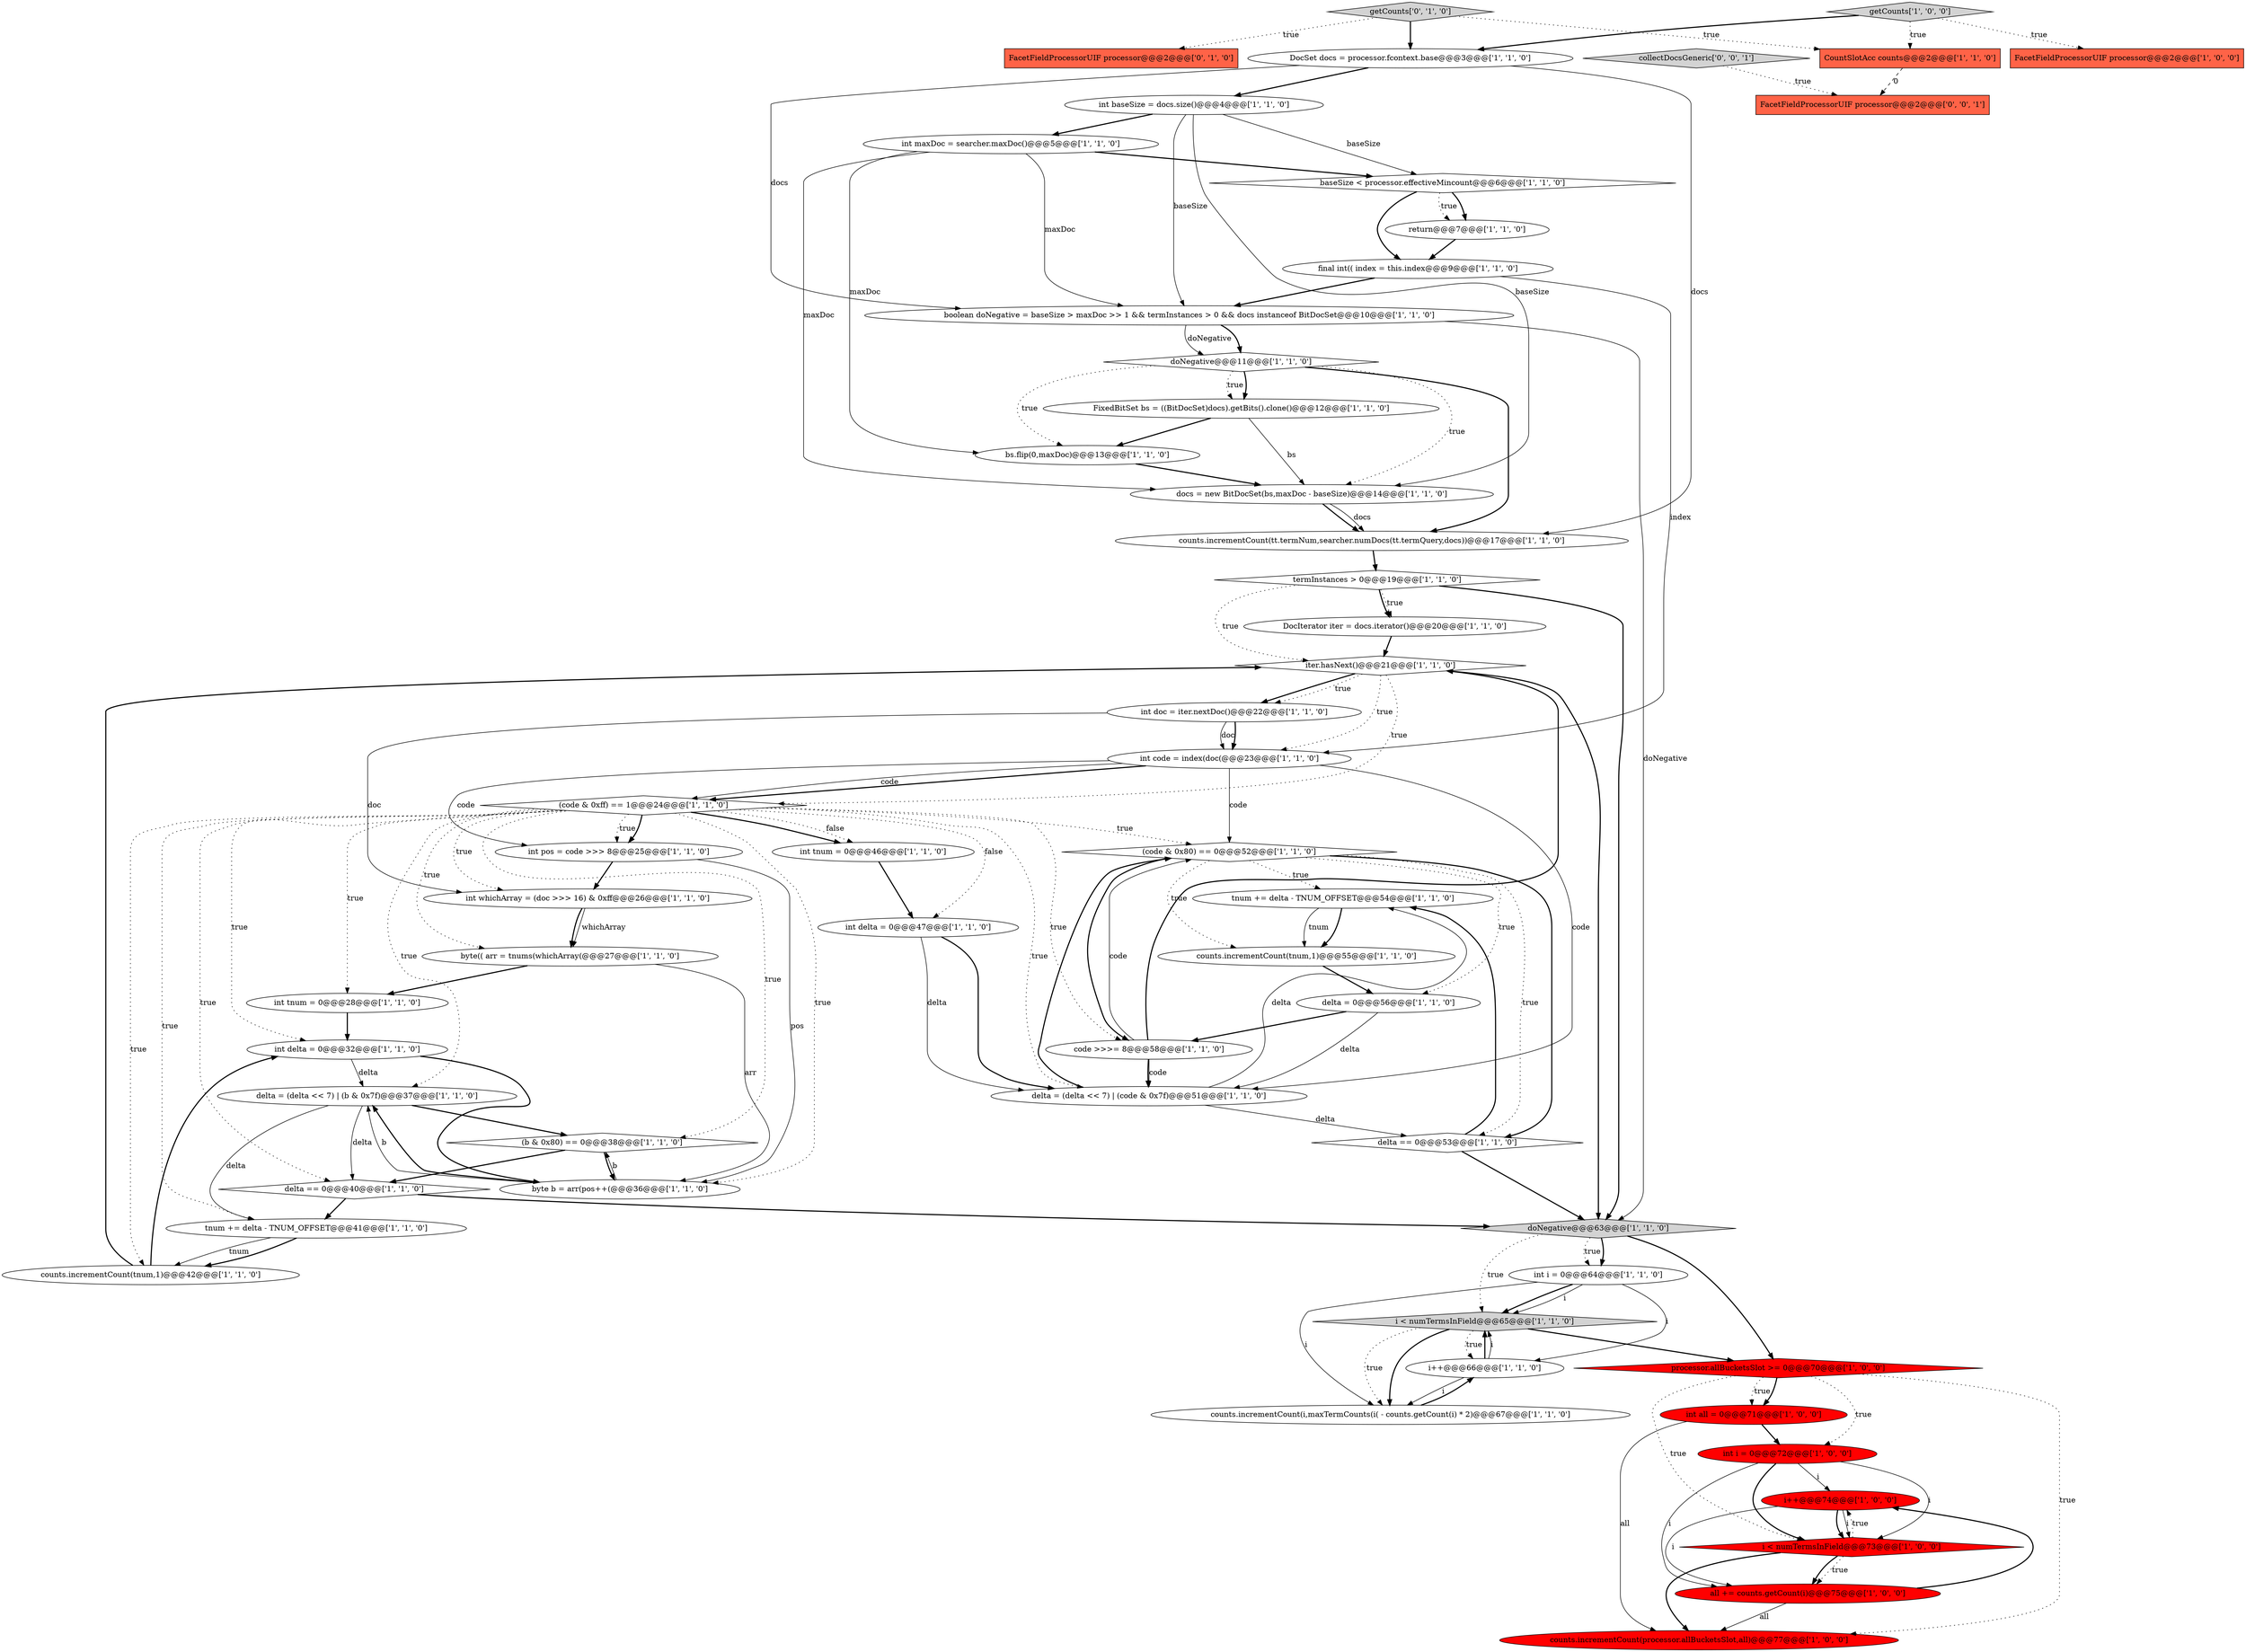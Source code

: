 digraph {
27 [style = filled, label = "int maxDoc = searcher.maxDoc()@@@5@@@['1', '1', '0']", fillcolor = white, shape = ellipse image = "AAA0AAABBB1BBB"];
21 [style = filled, label = "delta = (delta << 7) | (b & 0x7f)@@@37@@@['1', '1', '0']", fillcolor = white, shape = ellipse image = "AAA0AAABBB1BBB"];
28 [style = filled, label = "termInstances > 0@@@19@@@['1', '1', '0']", fillcolor = white, shape = diamond image = "AAA0AAABBB1BBB"];
7 [style = filled, label = "doNegative@@@63@@@['1', '1', '0']", fillcolor = lightgray, shape = diamond image = "AAA0AAABBB1BBB"];
19 [style = filled, label = "i < numTermsInField@@@65@@@['1', '1', '0']", fillcolor = lightgray, shape = diamond image = "AAA0AAABBB1BBB"];
16 [style = filled, label = "tnum += delta - TNUM_OFFSET@@@54@@@['1', '1', '0']", fillcolor = white, shape = ellipse image = "AAA0AAABBB1BBB"];
20 [style = filled, label = "(code & 0x80) == 0@@@52@@@['1', '1', '0']", fillcolor = white, shape = diamond image = "AAA0AAABBB1BBB"];
45 [style = filled, label = "int pos = code >>> 8@@@25@@@['1', '1', '0']", fillcolor = white, shape = ellipse image = "AAA0AAABBB1BBB"];
6 [style = filled, label = "doNegative@@@11@@@['1', '1', '0']", fillcolor = white, shape = diamond image = "AAA0AAABBB1BBB"];
9 [style = filled, label = "i++@@@74@@@['1', '0', '0']", fillcolor = red, shape = ellipse image = "AAA1AAABBB1BBB"];
43 [style = filled, label = "delta = (delta << 7) | (code & 0x7f)@@@51@@@['1', '1', '0']", fillcolor = white, shape = ellipse image = "AAA0AAABBB1BBB"];
10 [style = filled, label = "all += counts.getCount(i)@@@75@@@['1', '0', '0']", fillcolor = red, shape = ellipse image = "AAA1AAABBB1BBB"];
31 [style = filled, label = "tnum += delta - TNUM_OFFSET@@@41@@@['1', '1', '0']", fillcolor = white, shape = ellipse image = "AAA0AAABBB1BBB"];
12 [style = filled, label = "code >>>= 8@@@58@@@['1', '1', '0']", fillcolor = white, shape = ellipse image = "AAA0AAABBB1BBB"];
23 [style = filled, label = "FixedBitSet bs = ((BitDocSet)docs).getBits().clone()@@@12@@@['1', '1', '0']", fillcolor = white, shape = ellipse image = "AAA0AAABBB1BBB"];
22 [style = filled, label = "final int(( index = this.index@@@9@@@['1', '1', '0']", fillcolor = white, shape = ellipse image = "AAA0AAABBB1BBB"];
5 [style = filled, label = "bs.flip(0,maxDoc)@@@13@@@['1', '1', '0']", fillcolor = white, shape = ellipse image = "AAA0AAABBB1BBB"];
41 [style = filled, label = "counts.incrementCount(tt.termNum,searcher.numDocs(tt.termQuery,docs))@@@17@@@['1', '1', '0']", fillcolor = white, shape = ellipse image = "AAA0AAABBB1BBB"];
17 [style = filled, label = "int whichArray = (doc >>> 16) & 0xff@@@26@@@['1', '1', '0']", fillcolor = white, shape = ellipse image = "AAA0AAABBB1BBB"];
24 [style = filled, label = "int doc = iter.nextDoc()@@@22@@@['1', '1', '0']", fillcolor = white, shape = ellipse image = "AAA0AAABBB1BBB"];
53 [style = filled, label = "FacetFieldProcessorUIF processor@@@2@@@['0', '1', '0']", fillcolor = tomato, shape = box image = "AAA0AAABBB2BBB"];
36 [style = filled, label = "return@@@7@@@['1', '1', '0']", fillcolor = white, shape = ellipse image = "AAA0AAABBB1BBB"];
39 [style = filled, label = "int all = 0@@@71@@@['1', '0', '0']", fillcolor = red, shape = ellipse image = "AAA1AAABBB1BBB"];
42 [style = filled, label = "i++@@@66@@@['1', '1', '0']", fillcolor = white, shape = ellipse image = "AAA0AAABBB1BBB"];
33 [style = filled, label = "int tnum = 0@@@28@@@['1', '1', '0']", fillcolor = white, shape = ellipse image = "AAA0AAABBB1BBB"];
25 [style = filled, label = "DocSet docs = processor.fcontext.base@@@3@@@['1', '1', '0']", fillcolor = white, shape = ellipse image = "AAA0AAABBB1BBB"];
40 [style = filled, label = "byte(( arr = tnums(whichArray(@@@27@@@['1', '1', '0']", fillcolor = white, shape = ellipse image = "AAA0AAABBB1BBB"];
55 [style = filled, label = "FacetFieldProcessorUIF processor@@@2@@@['0', '0', '1']", fillcolor = tomato, shape = box image = "AAA0AAABBB3BBB"];
49 [style = filled, label = "counts.incrementCount(tnum,1)@@@42@@@['1', '1', '0']", fillcolor = white, shape = ellipse image = "AAA0AAABBB1BBB"];
38 [style = filled, label = "int i = 0@@@72@@@['1', '0', '0']", fillcolor = red, shape = ellipse image = "AAA1AAABBB1BBB"];
30 [style = filled, label = "iter.hasNext()@@@21@@@['1', '1', '0']", fillcolor = white, shape = diamond image = "AAA0AAABBB1BBB"];
13 [style = filled, label = "baseSize < processor.effectiveMincount@@@6@@@['1', '1', '0']", fillcolor = white, shape = diamond image = "AAA0AAABBB1BBB"];
26 [style = filled, label = "boolean doNegative = baseSize > maxDoc >> 1 && termInstances > 0 && docs instanceof BitDocSet@@@10@@@['1', '1', '0']", fillcolor = white, shape = ellipse image = "AAA0AAABBB1BBB"];
54 [style = filled, label = "getCounts['0', '1', '0']", fillcolor = lightgray, shape = diamond image = "AAA0AAABBB2BBB"];
15 [style = filled, label = "int delta = 0@@@47@@@['1', '1', '0']", fillcolor = white, shape = ellipse image = "AAA0AAABBB1BBB"];
8 [style = filled, label = "counts.incrementCount(i,maxTermCounts(i( - counts.getCount(i) * 2)@@@67@@@['1', '1', '0']", fillcolor = white, shape = ellipse image = "AAA0AAABBB1BBB"];
34 [style = filled, label = "int delta = 0@@@32@@@['1', '1', '0']", fillcolor = white, shape = ellipse image = "AAA0AAABBB1BBB"];
32 [style = filled, label = "int code = index(doc(@@@23@@@['1', '1', '0']", fillcolor = white, shape = ellipse image = "AAA0AAABBB1BBB"];
51 [style = filled, label = "counts.incrementCount(tnum,1)@@@55@@@['1', '1', '0']", fillcolor = white, shape = ellipse image = "AAA0AAABBB1BBB"];
1 [style = filled, label = "int tnum = 0@@@46@@@['1', '1', '0']", fillcolor = white, shape = ellipse image = "AAA0AAABBB1BBB"];
52 [style = filled, label = "CountSlotAcc counts@@@2@@@['1', '1', '0']", fillcolor = tomato, shape = box image = "AAA0AAABBB1BBB"];
48 [style = filled, label = "counts.incrementCount(processor.allBucketsSlot,all)@@@77@@@['1', '0', '0']", fillcolor = red, shape = ellipse image = "AAA1AAABBB1BBB"];
14 [style = filled, label = "DocIterator iter = docs.iterator()@@@20@@@['1', '1', '0']", fillcolor = white, shape = ellipse image = "AAA0AAABBB1BBB"];
35 [style = filled, label = "delta == 0@@@40@@@['1', '1', '0']", fillcolor = white, shape = diamond image = "AAA0AAABBB1BBB"];
46 [style = filled, label = "int i = 0@@@64@@@['1', '1', '0']", fillcolor = white, shape = ellipse image = "AAA0AAABBB1BBB"];
50 [style = filled, label = "delta == 0@@@53@@@['1', '1', '0']", fillcolor = white, shape = diamond image = "AAA0AAABBB1BBB"];
29 [style = filled, label = "i < numTermsInField@@@73@@@['1', '0', '0']", fillcolor = red, shape = diamond image = "AAA1AAABBB1BBB"];
56 [style = filled, label = "collectDocsGeneric['0', '0', '1']", fillcolor = lightgray, shape = diamond image = "AAA0AAABBB3BBB"];
37 [style = filled, label = "(code & 0xff) == 1@@@24@@@['1', '1', '0']", fillcolor = white, shape = diamond image = "AAA0AAABBB1BBB"];
2 [style = filled, label = "int baseSize = docs.size()@@@4@@@['1', '1', '0']", fillcolor = white, shape = ellipse image = "AAA0AAABBB1BBB"];
0 [style = filled, label = "processor.allBucketsSlot >= 0@@@70@@@['1', '0', '0']", fillcolor = red, shape = diamond image = "AAA1AAABBB1BBB"];
4 [style = filled, label = "docs = new BitDocSet(bs,maxDoc - baseSize)@@@14@@@['1', '1', '0']", fillcolor = white, shape = ellipse image = "AAA0AAABBB1BBB"];
18 [style = filled, label = "delta = 0@@@56@@@['1', '1', '0']", fillcolor = white, shape = ellipse image = "AAA0AAABBB1BBB"];
11 [style = filled, label = "byte b = arr(pos++(@@@36@@@['1', '1', '0']", fillcolor = white, shape = ellipse image = "AAA0AAABBB1BBB"];
47 [style = filled, label = "FacetFieldProcessorUIF processor@@@2@@@['1', '0', '0']", fillcolor = tomato, shape = box image = "AAA0AAABBB1BBB"];
3 [style = filled, label = "(b & 0x80) == 0@@@38@@@['1', '1', '0']", fillcolor = white, shape = diamond image = "AAA0AAABBB1BBB"];
44 [style = filled, label = "getCounts['1', '0', '0']", fillcolor = lightgray, shape = diamond image = "AAA0AAABBB1BBB"];
27->13 [style = bold, label=""];
16->51 [style = bold, label=""];
24->32 [style = solid, label="doc"];
29->9 [style = dotted, label="true"];
43->50 [style = solid, label="delta"];
25->41 [style = solid, label="docs"];
43->16 [style = solid, label="delta"];
32->37 [style = bold, label=""];
40->11 [style = solid, label="arr"];
24->32 [style = bold, label=""];
28->14 [style = dotted, label="true"];
38->9 [style = solid, label="i"];
37->3 [style = dotted, label="true"];
32->45 [style = solid, label="code"];
11->21 [style = solid, label="b"];
37->1 [style = dotted, label="false"];
20->16 [style = dotted, label="true"];
9->10 [style = solid, label="i"];
28->14 [style = bold, label=""];
12->43 [style = solid, label="code"];
41->28 [style = bold, label=""];
54->52 [style = dotted, label="true"];
3->35 [style = bold, label=""];
37->31 [style = dotted, label="true"];
28->30 [style = dotted, label="true"];
32->37 [style = solid, label="code"];
4->41 [style = solid, label="docs"];
23->4 [style = solid, label="bs"];
13->36 [style = bold, label=""];
6->41 [style = bold, label=""];
44->47 [style = dotted, label="true"];
39->38 [style = bold, label=""];
20->18 [style = dotted, label="true"];
13->22 [style = bold, label=""];
45->17 [style = bold, label=""];
31->49 [style = solid, label="tnum"];
45->11 [style = solid, label="pos"];
9->29 [style = bold, label=""];
35->7 [style = bold, label=""];
42->19 [style = bold, label=""];
21->3 [style = bold, label=""];
17->40 [style = solid, label="whichArray"];
0->38 [style = dotted, label="true"];
35->31 [style = bold, label=""];
10->48 [style = solid, label="all"];
2->4 [style = solid, label="baseSize"];
14->30 [style = bold, label=""];
7->46 [style = bold, label=""];
13->36 [style = dotted, label="true"];
46->19 [style = solid, label="i"];
37->1 [style = bold, label=""];
11->3 [style = solid, label="b"];
3->11 [style = bold, label=""];
18->12 [style = bold, label=""];
44->52 [style = dotted, label="true"];
7->0 [style = bold, label=""];
37->49 [style = dotted, label="true"];
22->32 [style = solid, label="index"];
37->15 [style = dotted, label="false"];
25->26 [style = solid, label="docs"];
26->6 [style = bold, label=""];
27->5 [style = solid, label="maxDoc"];
26->6 [style = solid, label="doNegative"];
25->2 [style = bold, label=""];
37->45 [style = dotted, label="true"];
54->53 [style = dotted, label="true"];
52->55 [style = dashed, label="0"];
0->39 [style = dotted, label="true"];
54->25 [style = bold, label=""];
32->20 [style = solid, label="code"];
7->46 [style = dotted, label="true"];
30->7 [style = bold, label=""];
26->7 [style = solid, label="doNegative"];
51->18 [style = bold, label=""];
30->32 [style = dotted, label="true"];
21->35 [style = solid, label="delta"];
2->27 [style = bold, label=""];
27->4 [style = solid, label="maxDoc"];
37->20 [style = dotted, label="true"];
37->45 [style = bold, label=""];
46->19 [style = bold, label=""];
42->8 [style = solid, label="i"];
34->21 [style = solid, label="delta"];
0->39 [style = bold, label=""];
20->50 [style = dotted, label="true"];
56->55 [style = dotted, label="true"];
21->31 [style = solid, label="delta"];
22->26 [style = bold, label=""];
0->48 [style = dotted, label="true"];
39->48 [style = solid, label="all"];
30->24 [style = bold, label=""];
29->10 [style = dotted, label="true"];
23->5 [style = bold, label=""];
37->11 [style = dotted, label="true"];
20->51 [style = dotted, label="true"];
6->23 [style = bold, label=""];
9->29 [style = solid, label="i"];
11->21 [style = bold, label=""];
43->20 [style = bold, label=""];
38->10 [style = solid, label="i"];
17->40 [style = bold, label=""];
24->17 [style = solid, label="doc"];
31->49 [style = bold, label=""];
46->8 [style = solid, label="i"];
19->42 [style = dotted, label="true"];
15->43 [style = solid, label="delta"];
4->41 [style = bold, label=""];
19->8 [style = dotted, label="true"];
19->0 [style = bold, label=""];
18->43 [style = solid, label="delta"];
37->35 [style = dotted, label="true"];
40->33 [style = bold, label=""];
32->43 [style = solid, label="code"];
37->43 [style = dotted, label="true"];
49->30 [style = bold, label=""];
16->51 [style = solid, label="tnum"];
5->4 [style = bold, label=""];
15->43 [style = bold, label=""];
29->10 [style = bold, label=""];
44->25 [style = bold, label=""];
30->37 [style = dotted, label="true"];
10->9 [style = bold, label=""];
37->34 [style = dotted, label="true"];
12->43 [style = bold, label=""];
2->13 [style = solid, label="baseSize"];
20->50 [style = bold, label=""];
46->42 [style = solid, label="i"];
37->33 [style = dotted, label="true"];
2->26 [style = solid, label="baseSize"];
30->24 [style = dotted, label="true"];
7->19 [style = dotted, label="true"];
1->15 [style = bold, label=""];
38->29 [style = bold, label=""];
42->19 [style = solid, label="i"];
37->21 [style = dotted, label="true"];
28->7 [style = bold, label=""];
38->29 [style = solid, label="i"];
50->16 [style = bold, label=""];
6->23 [style = dotted, label="true"];
37->12 [style = dotted, label="true"];
27->26 [style = solid, label="maxDoc"];
50->7 [style = bold, label=""];
12->30 [style = bold, label=""];
12->20 [style = solid, label="code"];
49->34 [style = bold, label=""];
34->11 [style = bold, label=""];
19->8 [style = bold, label=""];
37->17 [style = dotted, label="true"];
0->29 [style = dotted, label="true"];
8->42 [style = bold, label=""];
6->4 [style = dotted, label="true"];
20->12 [style = bold, label=""];
29->48 [style = bold, label=""];
37->40 [style = dotted, label="true"];
33->34 [style = bold, label=""];
6->5 [style = dotted, label="true"];
36->22 [style = bold, label=""];
}
